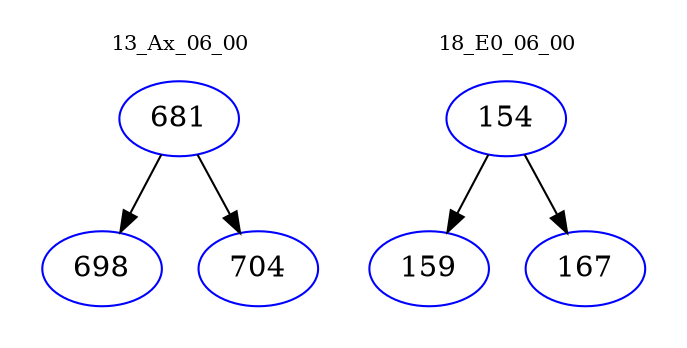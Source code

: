 digraph{
subgraph cluster_0 {
color = white
label = "13_Ax_06_00";
fontsize=10;
T0_681 [label="681", color="blue"]
T0_681 -> T0_698 [color="black"]
T0_698 [label="698", color="blue"]
T0_681 -> T0_704 [color="black"]
T0_704 [label="704", color="blue"]
}
subgraph cluster_1 {
color = white
label = "18_E0_06_00";
fontsize=10;
T1_154 [label="154", color="blue"]
T1_154 -> T1_159 [color="black"]
T1_159 [label="159", color="blue"]
T1_154 -> T1_167 [color="black"]
T1_167 [label="167", color="blue"]
}
}
